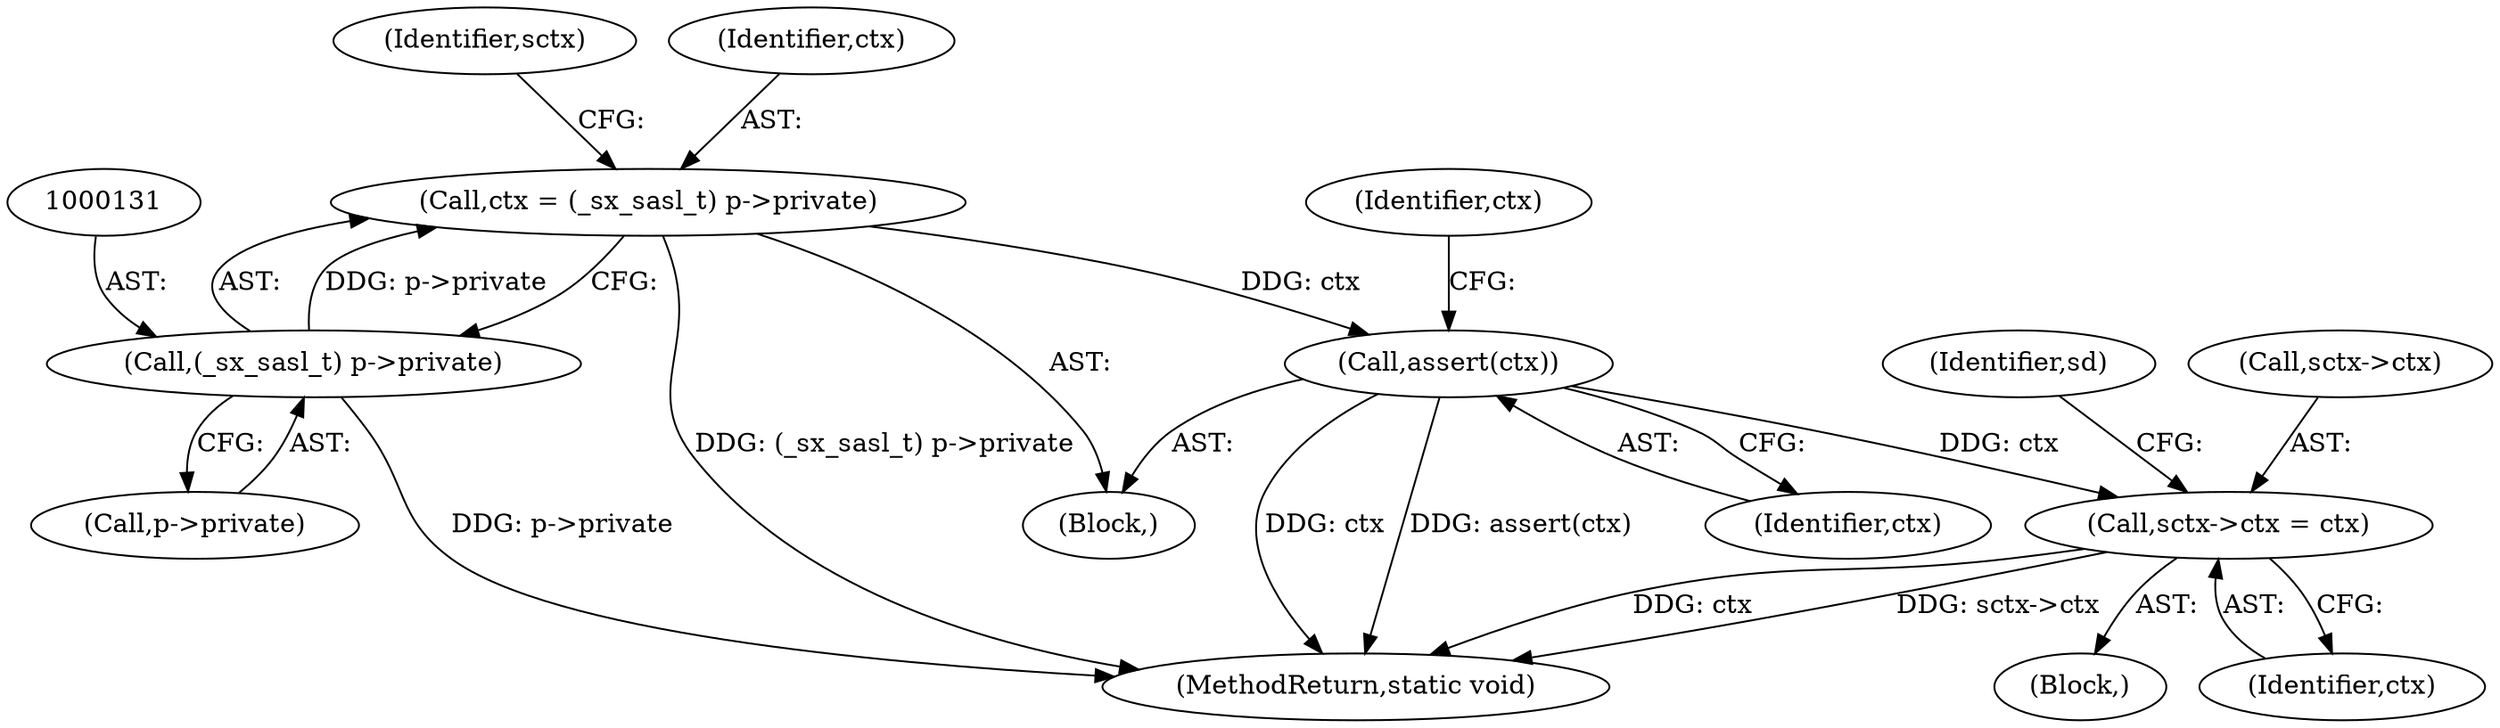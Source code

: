 digraph "0_jabberd2_8416ae54ecefa670534f27a31db71d048b9c7f16_0@API" {
"1000157" [label="(Call,assert(ctx))"];
"1000128" [label="(Call,ctx = (_sx_sasl_t) p->private)"];
"1000130" [label="(Call,(_sx_sasl_t) p->private)"];
"1000255" [label="(Call,sctx->ctx = ctx)"];
"1000130" [label="(Call,(_sx_sasl_t) p->private)"];
"1000255" [label="(Call,sctx->ctx = ctx)"];
"1000259" [label="(Identifier,ctx)"];
"1000792" [label="(MethodReturn,static void)"];
"1000161" [label="(Identifier,ctx)"];
"1000132" [label="(Call,p->private)"];
"1000128" [label="(Call,ctx = (_sx_sasl_t) p->private)"];
"1000137" [label="(Identifier,sctx)"];
"1000261" [label="(Identifier,sd)"];
"1000167" [label="(Block,)"];
"1000256" [label="(Call,sctx->ctx)"];
"1000129" [label="(Identifier,ctx)"];
"1000158" [label="(Identifier,ctx)"];
"1000157" [label="(Call,assert(ctx))"];
"1000126" [label="(Block,)"];
"1000157" -> "1000126"  [label="AST: "];
"1000157" -> "1000158"  [label="CFG: "];
"1000158" -> "1000157"  [label="AST: "];
"1000161" -> "1000157"  [label="CFG: "];
"1000157" -> "1000792"  [label="DDG: assert(ctx)"];
"1000157" -> "1000792"  [label="DDG: ctx"];
"1000128" -> "1000157"  [label="DDG: ctx"];
"1000157" -> "1000255"  [label="DDG: ctx"];
"1000128" -> "1000126"  [label="AST: "];
"1000128" -> "1000130"  [label="CFG: "];
"1000129" -> "1000128"  [label="AST: "];
"1000130" -> "1000128"  [label="AST: "];
"1000137" -> "1000128"  [label="CFG: "];
"1000128" -> "1000792"  [label="DDG: (_sx_sasl_t) p->private"];
"1000130" -> "1000128"  [label="DDG: p->private"];
"1000130" -> "1000132"  [label="CFG: "];
"1000131" -> "1000130"  [label="AST: "];
"1000132" -> "1000130"  [label="AST: "];
"1000130" -> "1000792"  [label="DDG: p->private"];
"1000255" -> "1000167"  [label="AST: "];
"1000255" -> "1000259"  [label="CFG: "];
"1000256" -> "1000255"  [label="AST: "];
"1000259" -> "1000255"  [label="AST: "];
"1000261" -> "1000255"  [label="CFG: "];
"1000255" -> "1000792"  [label="DDG: ctx"];
"1000255" -> "1000792"  [label="DDG: sctx->ctx"];
}
